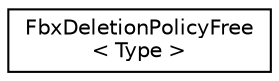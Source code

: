 digraph "クラス階層図"
{
  edge [fontname="Helvetica",fontsize="10",labelfontname="Helvetica",labelfontsize="10"];
  node [fontname="Helvetica",fontsize="10",shape=record];
  rankdir="LR";
  Node0 [label="FbxDeletionPolicyFree\l\< Type \>",height=0.2,width=0.4,color="black", fillcolor="white", style="filled",URL="$class_fbx_deletion_policy_free.html",tooltip="Deletion policy for pointer template classes that uses the FbxFree() function. "];
}
